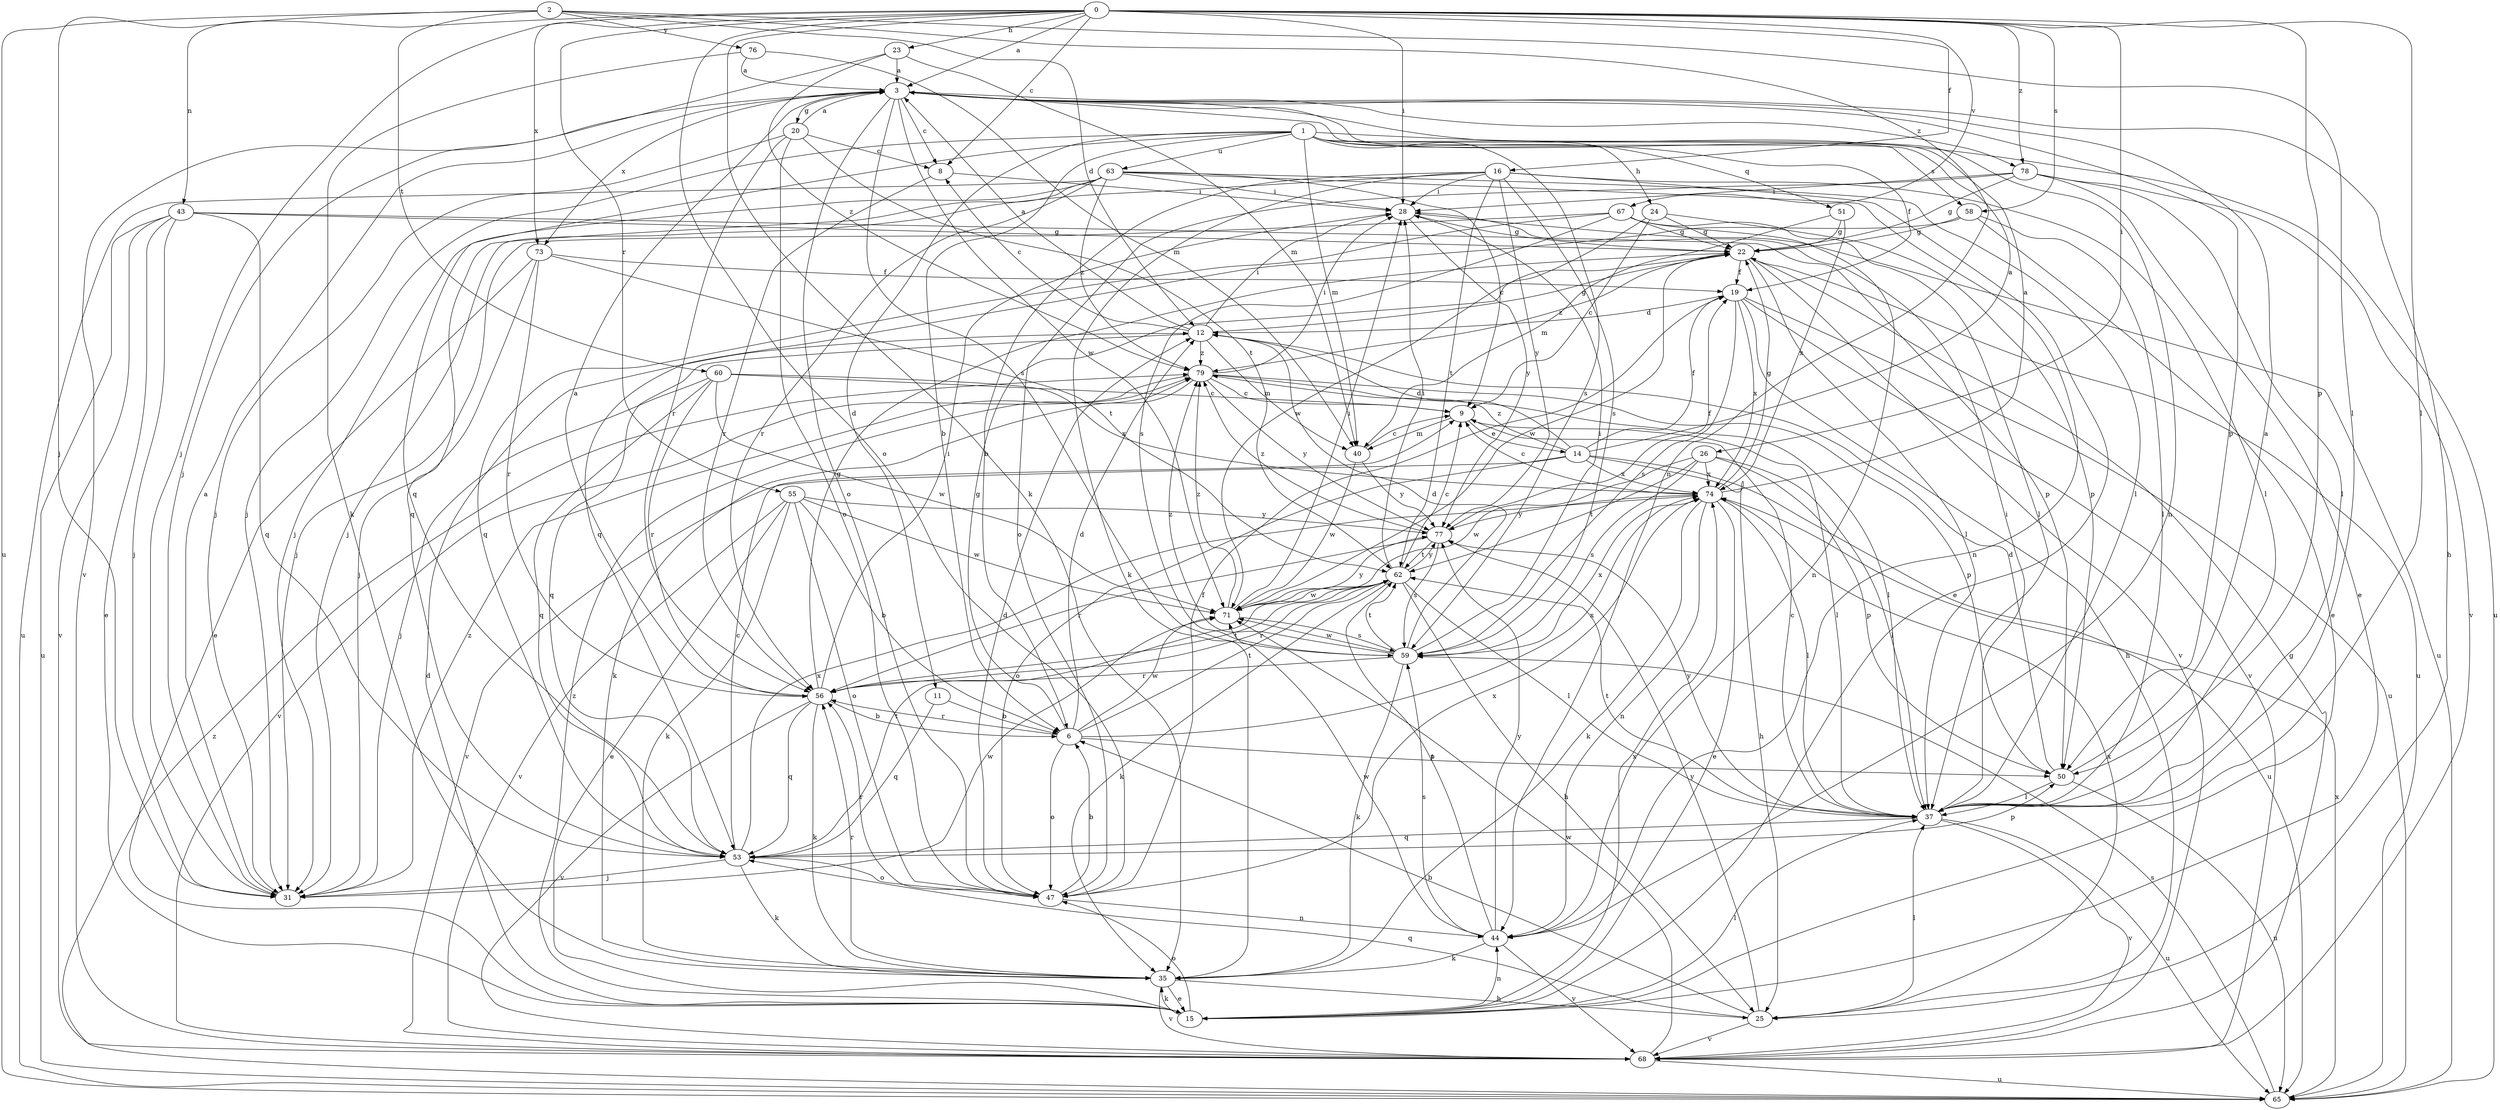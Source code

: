 strict digraph  {
0;
1;
2;
3;
6;
8;
9;
11;
12;
14;
15;
16;
19;
20;
22;
23;
24;
25;
26;
28;
31;
35;
37;
40;
43;
44;
47;
50;
51;
53;
55;
56;
58;
59;
60;
62;
63;
65;
67;
68;
71;
73;
74;
76;
77;
78;
79;
0 -> 3  [label=a];
0 -> 8  [label=c];
0 -> 16  [label=f];
0 -> 23  [label=h];
0 -> 26  [label=i];
0 -> 28  [label=i];
0 -> 31  [label=j];
0 -> 35  [label=k];
0 -> 37  [label=l];
0 -> 43  [label=n];
0 -> 47  [label=o];
0 -> 50  [label=p];
0 -> 55  [label=r];
0 -> 58  [label=s];
0 -> 67  [label=v];
0 -> 73  [label=x];
0 -> 78  [label=z];
1 -> 6  [label=b];
1 -> 11  [label=d];
1 -> 19  [label=f];
1 -> 24  [label=h];
1 -> 31  [label=j];
1 -> 40  [label=m];
1 -> 51  [label=q];
1 -> 53  [label=q];
1 -> 58  [label=s];
1 -> 59  [label=s];
1 -> 63  [label=u];
1 -> 65  [label=u];
2 -> 12  [label=d];
2 -> 31  [label=j];
2 -> 37  [label=l];
2 -> 44  [label=n];
2 -> 60  [label=t];
2 -> 65  [label=u];
2 -> 76  [label=y];
3 -> 8  [label=c];
3 -> 20  [label=g];
3 -> 25  [label=h];
3 -> 44  [label=n];
3 -> 47  [label=o];
3 -> 50  [label=p];
3 -> 59  [label=s];
3 -> 68  [label=v];
3 -> 71  [label=w];
3 -> 73  [label=x];
3 -> 78  [label=z];
6 -> 12  [label=d];
6 -> 22  [label=g];
6 -> 47  [label=o];
6 -> 50  [label=p];
6 -> 56  [label=r];
6 -> 62  [label=t];
6 -> 71  [label=w];
6 -> 74  [label=x];
8 -> 28  [label=i];
8 -> 56  [label=r];
9 -> 14  [label=e];
9 -> 37  [label=l];
9 -> 40  [label=m];
11 -> 6  [label=b];
11 -> 53  [label=q];
12 -> 3  [label=a];
12 -> 8  [label=c];
12 -> 22  [label=g];
12 -> 28  [label=i];
12 -> 40  [label=m];
12 -> 53  [label=q];
12 -> 79  [label=z];
14 -> 3  [label=a];
14 -> 12  [label=d];
14 -> 19  [label=f];
14 -> 25  [label=h];
14 -> 47  [label=o];
14 -> 65  [label=u];
14 -> 68  [label=v];
14 -> 74  [label=x];
14 -> 79  [label=z];
15 -> 12  [label=d];
15 -> 35  [label=k];
15 -> 37  [label=l];
15 -> 44  [label=n];
15 -> 47  [label=o];
15 -> 74  [label=x];
15 -> 79  [label=z];
16 -> 6  [label=b];
16 -> 15  [label=e];
16 -> 28  [label=i];
16 -> 31  [label=j];
16 -> 35  [label=k];
16 -> 37  [label=l];
16 -> 59  [label=s];
16 -> 62  [label=t];
16 -> 77  [label=y];
19 -> 12  [label=d];
19 -> 25  [label=h];
19 -> 59  [label=s];
19 -> 65  [label=u];
19 -> 68  [label=v];
19 -> 74  [label=x];
20 -> 3  [label=a];
20 -> 8  [label=c];
20 -> 31  [label=j];
20 -> 47  [label=o];
20 -> 56  [label=r];
20 -> 62  [label=t];
22 -> 19  [label=f];
22 -> 37  [label=l];
22 -> 65  [label=u];
22 -> 68  [label=v];
22 -> 71  [label=w];
22 -> 79  [label=z];
23 -> 3  [label=a];
23 -> 31  [label=j];
23 -> 40  [label=m];
23 -> 79  [label=z];
24 -> 9  [label=c];
24 -> 22  [label=g];
24 -> 50  [label=p];
24 -> 71  [label=w];
25 -> 6  [label=b];
25 -> 37  [label=l];
25 -> 53  [label=q];
25 -> 68  [label=v];
25 -> 74  [label=x];
25 -> 77  [label=y];
26 -> 37  [label=l];
26 -> 50  [label=p];
26 -> 59  [label=s];
26 -> 62  [label=t];
26 -> 71  [label=w];
26 -> 74  [label=x];
28 -> 22  [label=g];
28 -> 65  [label=u];
28 -> 77  [label=y];
31 -> 3  [label=a];
31 -> 71  [label=w];
31 -> 79  [label=z];
35 -> 15  [label=e];
35 -> 25  [label=h];
35 -> 56  [label=r];
35 -> 68  [label=v];
37 -> 9  [label=c];
37 -> 28  [label=i];
37 -> 53  [label=q];
37 -> 62  [label=t];
37 -> 65  [label=u];
37 -> 68  [label=v];
37 -> 77  [label=y];
40 -> 9  [label=c];
40 -> 71  [label=w];
40 -> 77  [label=y];
43 -> 15  [label=e];
43 -> 22  [label=g];
43 -> 31  [label=j];
43 -> 50  [label=p];
43 -> 53  [label=q];
43 -> 65  [label=u];
43 -> 68  [label=v];
44 -> 35  [label=k];
44 -> 59  [label=s];
44 -> 62  [label=t];
44 -> 68  [label=v];
44 -> 71  [label=w];
44 -> 77  [label=y];
47 -> 6  [label=b];
47 -> 12  [label=d];
47 -> 19  [label=f];
47 -> 44  [label=n];
47 -> 56  [label=r];
47 -> 74  [label=x];
50 -> 3  [label=a];
50 -> 12  [label=d];
50 -> 37  [label=l];
50 -> 65  [label=u];
51 -> 22  [label=g];
51 -> 40  [label=m];
51 -> 74  [label=x];
53 -> 9  [label=c];
53 -> 31  [label=j];
53 -> 35  [label=k];
53 -> 47  [label=o];
53 -> 50  [label=p];
53 -> 62  [label=t];
53 -> 74  [label=x];
55 -> 6  [label=b];
55 -> 15  [label=e];
55 -> 35  [label=k];
55 -> 47  [label=o];
55 -> 68  [label=v];
55 -> 71  [label=w];
55 -> 77  [label=y];
56 -> 3  [label=a];
56 -> 6  [label=b];
56 -> 22  [label=g];
56 -> 28  [label=i];
56 -> 35  [label=k];
56 -> 53  [label=q];
56 -> 62  [label=t];
56 -> 68  [label=v];
58 -> 15  [label=e];
58 -> 22  [label=g];
58 -> 37  [label=l];
58 -> 53  [label=q];
59 -> 12  [label=d];
59 -> 28  [label=i];
59 -> 35  [label=k];
59 -> 56  [label=r];
59 -> 62  [label=t];
59 -> 71  [label=w];
59 -> 74  [label=x];
59 -> 79  [label=z];
60 -> 9  [label=c];
60 -> 31  [label=j];
60 -> 53  [label=q];
60 -> 56  [label=r];
60 -> 71  [label=w];
60 -> 74  [label=x];
62 -> 9  [label=c];
62 -> 25  [label=h];
62 -> 28  [label=i];
62 -> 35  [label=k];
62 -> 37  [label=l];
62 -> 56  [label=r];
62 -> 71  [label=w];
62 -> 77  [label=y];
63 -> 9  [label=c];
63 -> 28  [label=i];
63 -> 31  [label=j];
63 -> 37  [label=l];
63 -> 44  [label=n];
63 -> 53  [label=q];
63 -> 56  [label=r];
63 -> 65  [label=u];
63 -> 79  [label=z];
65 -> 59  [label=s];
65 -> 74  [label=x];
65 -> 79  [label=z];
67 -> 22  [label=g];
67 -> 31  [label=j];
67 -> 37  [label=l];
67 -> 44  [label=n];
67 -> 53  [label=q];
67 -> 59  [label=s];
68 -> 22  [label=g];
68 -> 65  [label=u];
68 -> 71  [label=w];
71 -> 28  [label=i];
71 -> 59  [label=s];
71 -> 77  [label=y];
71 -> 79  [label=z];
73 -> 15  [label=e];
73 -> 19  [label=f];
73 -> 31  [label=j];
73 -> 56  [label=r];
73 -> 62  [label=t];
74 -> 3  [label=a];
74 -> 9  [label=c];
74 -> 15  [label=e];
74 -> 22  [label=g];
74 -> 35  [label=k];
74 -> 37  [label=l];
74 -> 44  [label=n];
74 -> 77  [label=y];
76 -> 3  [label=a];
76 -> 35  [label=k];
76 -> 40  [label=m];
77 -> 19  [label=f];
77 -> 56  [label=r];
77 -> 59  [label=s];
77 -> 62  [label=t];
77 -> 79  [label=z];
78 -> 15  [label=e];
78 -> 22  [label=g];
78 -> 28  [label=i];
78 -> 37  [label=l];
78 -> 47  [label=o];
78 -> 68  [label=v];
79 -> 9  [label=c];
79 -> 28  [label=i];
79 -> 35  [label=k];
79 -> 37  [label=l];
79 -> 50  [label=p];
79 -> 68  [label=v];
79 -> 77  [label=y];
}
